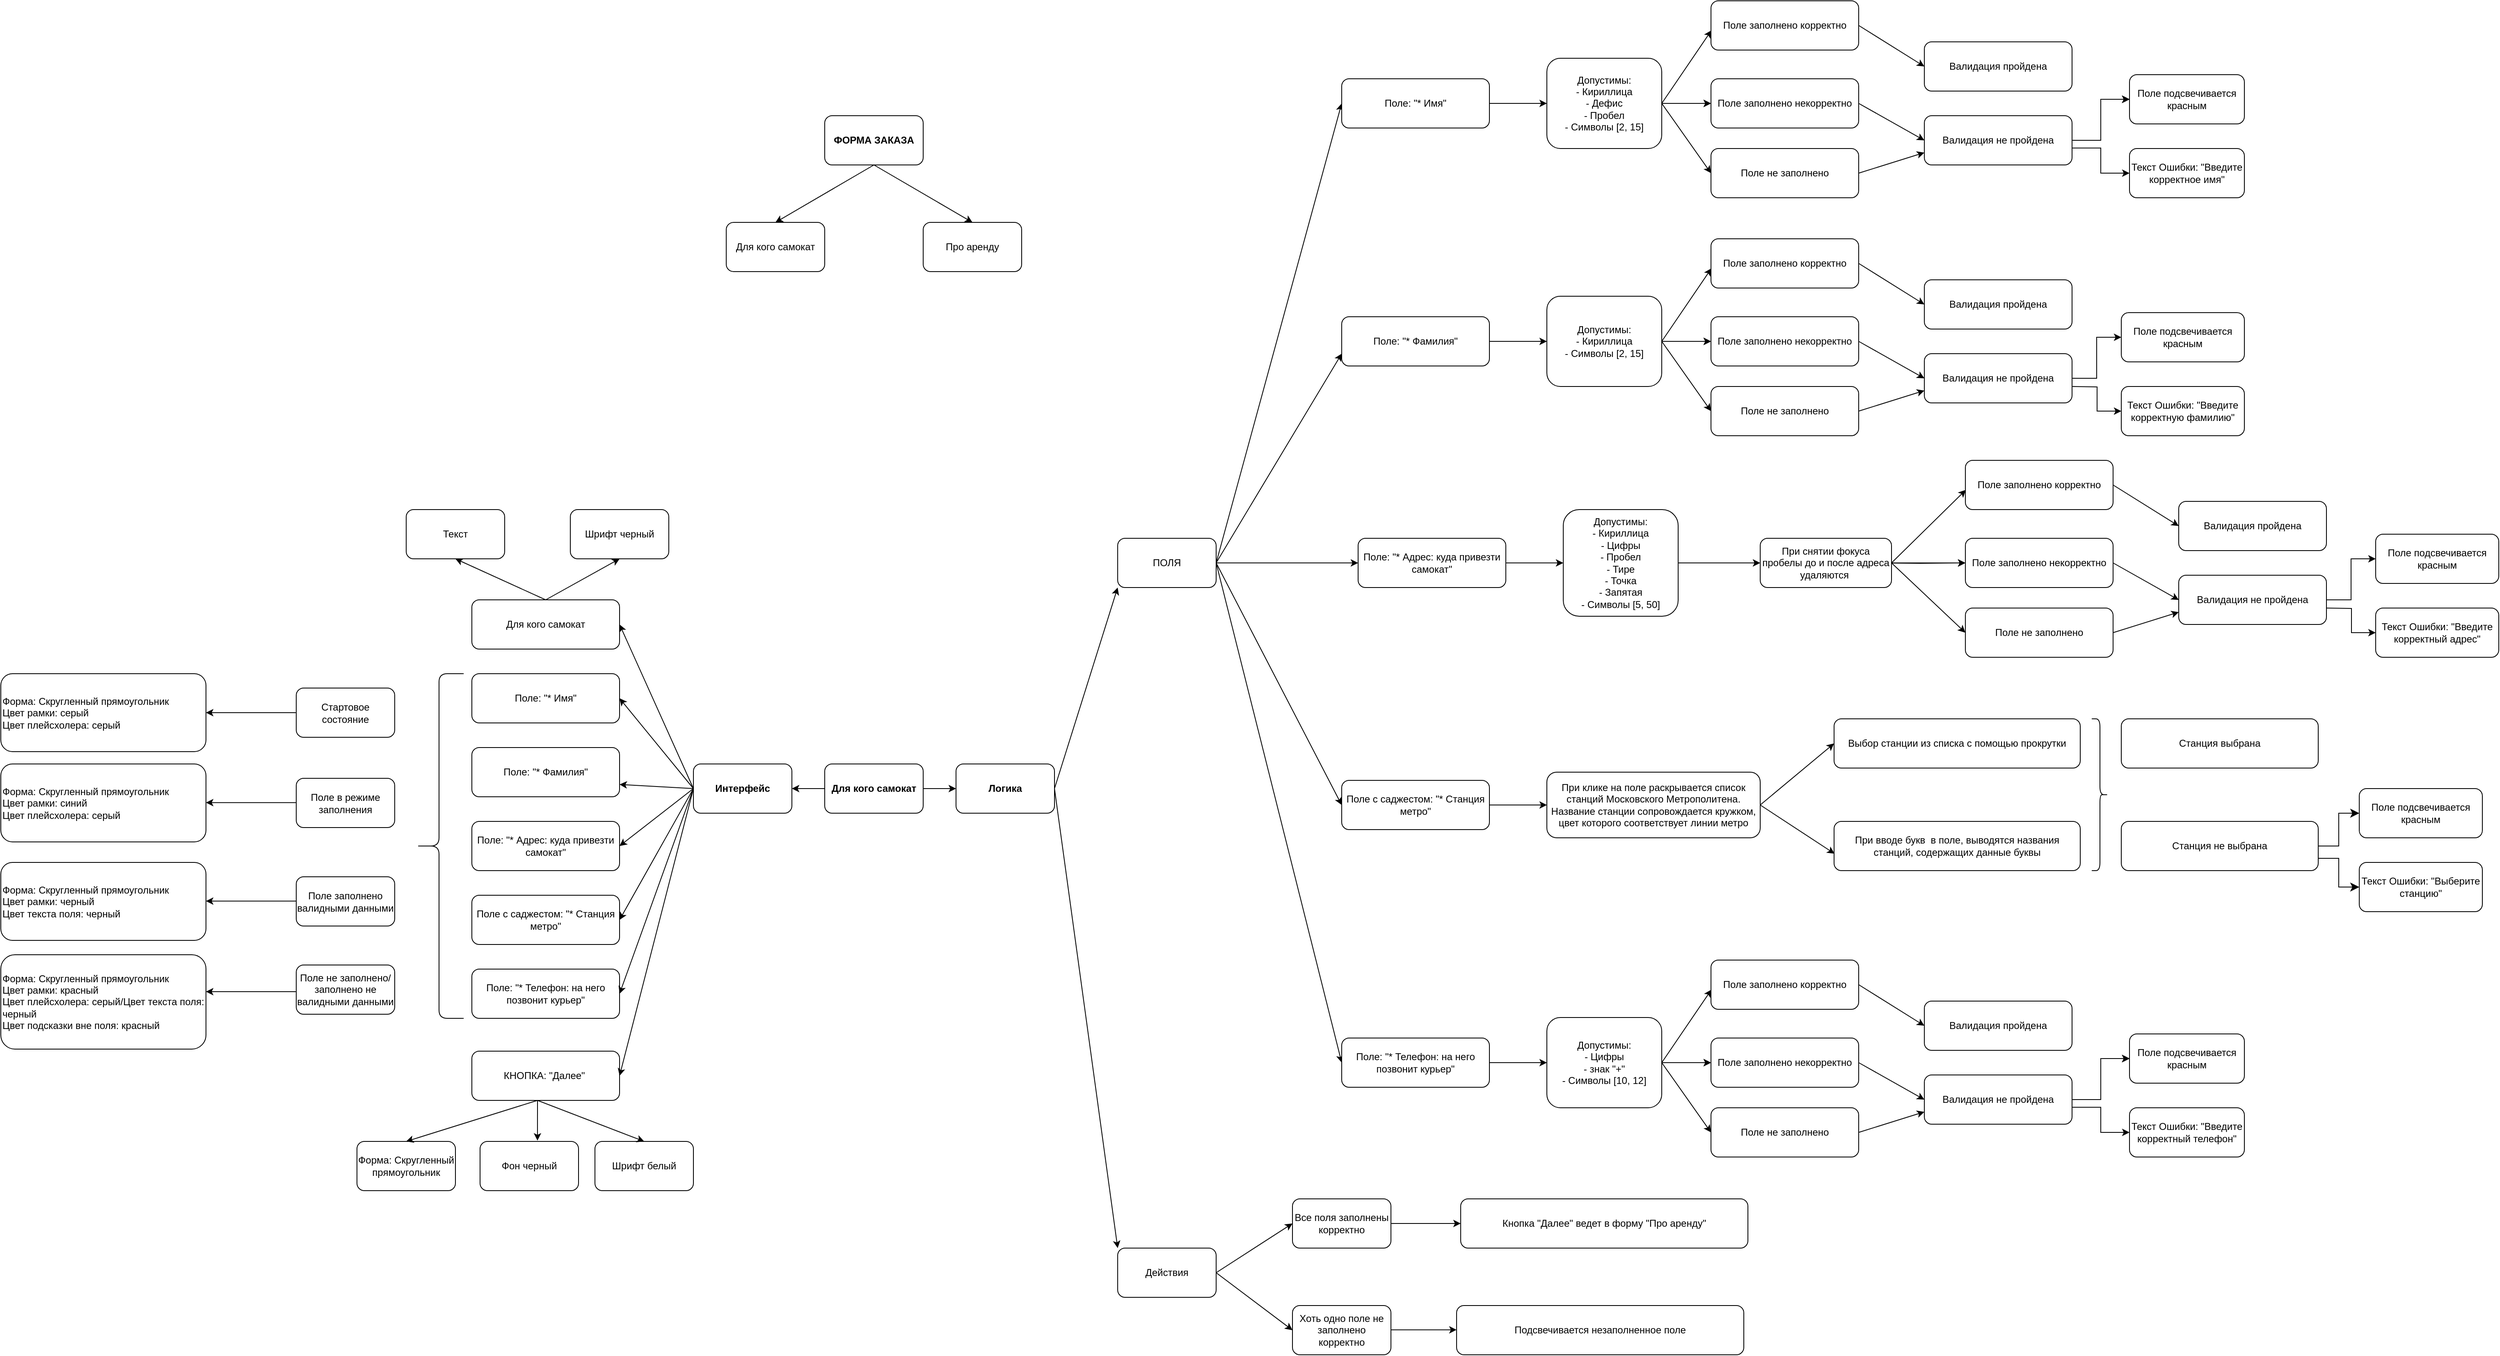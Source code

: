 <mxfile version="20.7.4" type="github">
  <diagram id="fksyWUyVawVEq_QvNXE7" name="Страница 1">
    <mxGraphModel dx="4284" dy="2966" grid="1" gridSize="10" guides="1" tooltips="1" connect="1" arrows="1" fold="1" page="1" pageScale="1" pageWidth="827" pageHeight="1169" math="0" shadow="0">
      <root>
        <mxCell id="0" />
        <mxCell id="1" parent="0" />
        <mxCell id="Utc_4iyfDsPCcEqShxqE-10" style="edgeStyle=orthogonalEdgeStyle;rounded=0;orthogonalLoop=1;jettySize=auto;html=1;exitX=0;exitY=0.5;exitDx=0;exitDy=0;" parent="1" source="Utc_4iyfDsPCcEqShxqE-7" target="Utc_4iyfDsPCcEqShxqE-9" edge="1">
          <mxGeometry relative="1" as="geometry" />
        </mxCell>
        <mxCell id="Utc_4iyfDsPCcEqShxqE-7" value="&lt;b&gt;Для кого самокат&lt;/b&gt;" style="rounded=1;whiteSpace=wrap;html=1;" parent="1" vertex="1">
          <mxGeometry x="350" y="420" width="120" height="60" as="geometry" />
        </mxCell>
        <mxCell id="Utc_4iyfDsPCcEqShxqE-8" value="" style="endArrow=classic;html=1;rounded=0;exitX=1;exitY=0.5;exitDx=0;exitDy=0;entryX=0;entryY=0.5;entryDx=0;entryDy=0;" parent="1" source="Utc_4iyfDsPCcEqShxqE-7" target="Utc_4iyfDsPCcEqShxqE-11" edge="1">
          <mxGeometry width="50" height="50" relative="1" as="geometry">
            <mxPoint x="430" y="540" as="sourcePoint" />
            <mxPoint x="500" y="450" as="targetPoint" />
          </mxGeometry>
        </mxCell>
        <mxCell id="Utc_4iyfDsPCcEqShxqE-9" value="&lt;b&gt;Интерфейс&lt;/b&gt;" style="rounded=1;whiteSpace=wrap;html=1;" parent="1" vertex="1">
          <mxGeometry x="190" y="420" width="120" height="60" as="geometry" />
        </mxCell>
        <mxCell id="Utc_4iyfDsPCcEqShxqE-11" value="&lt;b&gt;Логика&lt;/b&gt;" style="rounded=1;whiteSpace=wrap;html=1;" parent="1" vertex="1">
          <mxGeometry x="510" y="420" width="120" height="60" as="geometry" />
        </mxCell>
        <mxCell id="Utc_4iyfDsPCcEqShxqE-12" value="Для кого самокат" style="whiteSpace=wrap;html=1;rounded=1;" parent="1" vertex="1">
          <mxGeometry x="-80" y="220" width="180" height="60" as="geometry" />
        </mxCell>
        <mxCell id="Utc_4iyfDsPCcEqShxqE-15" value="Поле: &quot;* Имя&quot;" style="whiteSpace=wrap;html=1;rounded=1;" parent="1" vertex="1">
          <mxGeometry x="-80" y="310" width="180" height="60" as="geometry" />
        </mxCell>
        <mxCell id="Utc_4iyfDsPCcEqShxqE-16" value="Поле: &quot;* Фамилия&quot;" style="whiteSpace=wrap;html=1;rounded=1;" parent="1" vertex="1">
          <mxGeometry x="-80" y="400" width="180" height="60" as="geometry" />
        </mxCell>
        <mxCell id="Utc_4iyfDsPCcEqShxqE-17" value="Поле с саджестом: &quot;* Станция метро&quot;" style="whiteSpace=wrap;html=1;rounded=1;" parent="1" vertex="1">
          <mxGeometry x="-80" y="580" width="180" height="60" as="geometry" />
        </mxCell>
        <mxCell id="Utc_4iyfDsPCcEqShxqE-18" value="Поле: &quot;* Адрес: куда привезти самокат&quot;" style="whiteSpace=wrap;html=1;rounded=1;" parent="1" vertex="1">
          <mxGeometry x="-80" y="490" width="180" height="60" as="geometry" />
        </mxCell>
        <mxCell id="Utc_4iyfDsPCcEqShxqE-19" value="Поле: &quot;* Телефон: на него позвонит курьер&quot;" style="whiteSpace=wrap;html=1;rounded=1;" parent="1" vertex="1">
          <mxGeometry x="-80" y="670" width="180" height="60" as="geometry" />
        </mxCell>
        <mxCell id="Utc_4iyfDsPCcEqShxqE-20" value="КНОПКА: &quot;Далее&quot;&amp;nbsp;" style="whiteSpace=wrap;html=1;rounded=1;" parent="1" vertex="1">
          <mxGeometry x="-80" y="770" width="180" height="60" as="geometry" />
        </mxCell>
        <mxCell id="Utc_4iyfDsPCcEqShxqE-21" value="Форма: Скругленный прямоугольник" style="rounded=1;whiteSpace=wrap;html=1;" parent="1" vertex="1">
          <mxGeometry x="-220" y="880" width="120" height="60" as="geometry" />
        </mxCell>
        <mxCell id="Utc_4iyfDsPCcEqShxqE-22" value="Шрифт белый" style="rounded=1;whiteSpace=wrap;html=1;" parent="1" vertex="1">
          <mxGeometry x="70" y="880" width="120" height="60" as="geometry" />
        </mxCell>
        <mxCell id="Utc_4iyfDsPCcEqShxqE-23" value="Фон черный" style="rounded=1;whiteSpace=wrap;html=1;" parent="1" vertex="1">
          <mxGeometry x="-70" y="880" width="120" height="60" as="geometry" />
        </mxCell>
        <mxCell id="Utc_4iyfDsPCcEqShxqE-24" value="" style="endArrow=classic;html=1;rounded=0;entryX=0.5;entryY=0;entryDx=0;entryDy=0;" parent="1" target="Utc_4iyfDsPCcEqShxqE-21" edge="1">
          <mxGeometry width="50" height="50" relative="1" as="geometry">
            <mxPoint y="830" as="sourcePoint" />
            <mxPoint x="-90" y="690" as="targetPoint" />
          </mxGeometry>
        </mxCell>
        <mxCell id="Utc_4iyfDsPCcEqShxqE-25" value="" style="endArrow=classic;html=1;rounded=0;entryX=0.583;entryY=-0.017;entryDx=0;entryDy=0;entryPerimeter=0;" parent="1" target="Utc_4iyfDsPCcEqShxqE-23" edge="1">
          <mxGeometry width="50" height="50" relative="1" as="geometry">
            <mxPoint y="830" as="sourcePoint" />
            <mxPoint x="-150" y="890" as="targetPoint" />
          </mxGeometry>
        </mxCell>
        <mxCell id="Utc_4iyfDsPCcEqShxqE-26" value="" style="endArrow=classic;html=1;rounded=0;entryX=0.5;entryY=0;entryDx=0;entryDy=0;" parent="1" target="Utc_4iyfDsPCcEqShxqE-22" edge="1">
          <mxGeometry width="50" height="50" relative="1" as="geometry">
            <mxPoint y="830" as="sourcePoint" />
            <mxPoint x="-140" y="900" as="targetPoint" />
          </mxGeometry>
        </mxCell>
        <mxCell id="EzT9JU7i5oK1Q6kUt2Vq-3" value="" style="shape=curlyBracket;whiteSpace=wrap;html=1;rounded=1;labelPosition=left;verticalLabelPosition=middle;align=right;verticalAlign=middle;" vertex="1" parent="1">
          <mxGeometry x="-150" y="310" width="60" height="420" as="geometry" />
        </mxCell>
        <mxCell id="EzT9JU7i5oK1Q6kUt2Vq-10" value="" style="endArrow=classic;html=1;rounded=0;exitX=0;exitY=0.5;exitDx=0;exitDy=0;entryX=1;entryY=0.5;entryDx=0;entryDy=0;" edge="1" parent="1" source="Utc_4iyfDsPCcEqShxqE-9" target="Utc_4iyfDsPCcEqShxqE-15">
          <mxGeometry width="50" height="50" relative="1" as="geometry">
            <mxPoint x="-120" y="630" as="sourcePoint" />
            <mxPoint x="-70" y="580" as="targetPoint" />
          </mxGeometry>
        </mxCell>
        <mxCell id="EzT9JU7i5oK1Q6kUt2Vq-11" value="" style="endArrow=classic;html=1;rounded=0;exitX=0;exitY=0.5;exitDx=0;exitDy=0;entryX=1;entryY=0.5;entryDx=0;entryDy=0;" edge="1" parent="1" source="Utc_4iyfDsPCcEqShxqE-9" target="Utc_4iyfDsPCcEqShxqE-12">
          <mxGeometry width="50" height="50" relative="1" as="geometry">
            <mxPoint x="-120" y="630" as="sourcePoint" />
            <mxPoint x="-70" y="580" as="targetPoint" />
          </mxGeometry>
        </mxCell>
        <mxCell id="EzT9JU7i5oK1Q6kUt2Vq-12" value="" style="endArrow=classic;html=1;rounded=0;exitX=0;exitY=0.5;exitDx=0;exitDy=0;entryX=1;entryY=0.75;entryDx=0;entryDy=0;" edge="1" parent="1" source="Utc_4iyfDsPCcEqShxqE-9" target="Utc_4iyfDsPCcEqShxqE-16">
          <mxGeometry width="50" height="50" relative="1" as="geometry">
            <mxPoint x="-120" y="630" as="sourcePoint" />
            <mxPoint x="-70" y="580" as="targetPoint" />
          </mxGeometry>
        </mxCell>
        <mxCell id="EzT9JU7i5oK1Q6kUt2Vq-13" value="" style="endArrow=classic;html=1;rounded=0;entryX=1;entryY=0.5;entryDx=0;entryDy=0;" edge="1" parent="1" target="Utc_4iyfDsPCcEqShxqE-18">
          <mxGeometry width="50" height="50" relative="1" as="geometry">
            <mxPoint x="190" y="450" as="sourcePoint" />
            <mxPoint x="-70" y="580" as="targetPoint" />
          </mxGeometry>
        </mxCell>
        <mxCell id="EzT9JU7i5oK1Q6kUt2Vq-14" value="" style="endArrow=classic;html=1;rounded=0;exitX=0;exitY=0.5;exitDx=0;exitDy=0;entryX=1;entryY=0.5;entryDx=0;entryDy=0;" edge="1" parent="1" source="Utc_4iyfDsPCcEqShxqE-9" target="Utc_4iyfDsPCcEqShxqE-17">
          <mxGeometry width="50" height="50" relative="1" as="geometry">
            <mxPoint x="-120" y="630" as="sourcePoint" />
            <mxPoint x="-70" y="580" as="targetPoint" />
          </mxGeometry>
        </mxCell>
        <mxCell id="EzT9JU7i5oK1Q6kUt2Vq-15" value="" style="endArrow=classic;html=1;rounded=0;entryX=1;entryY=0.5;entryDx=0;entryDy=0;" edge="1" parent="1" target="Utc_4iyfDsPCcEqShxqE-19">
          <mxGeometry width="50" height="50" relative="1" as="geometry">
            <mxPoint x="190" y="450" as="sourcePoint" />
            <mxPoint x="-70" y="580" as="targetPoint" />
          </mxGeometry>
        </mxCell>
        <mxCell id="EzT9JU7i5oK1Q6kUt2Vq-16" value="" style="endArrow=classic;html=1;rounded=0;exitX=0;exitY=0.5;exitDx=0;exitDy=0;entryX=1;entryY=0.5;entryDx=0;entryDy=0;" edge="1" parent="1" source="Utc_4iyfDsPCcEqShxqE-9" target="Utc_4iyfDsPCcEqShxqE-20">
          <mxGeometry width="50" height="50" relative="1" as="geometry">
            <mxPoint x="-120" y="630" as="sourcePoint" />
            <mxPoint x="-70" y="580" as="targetPoint" />
          </mxGeometry>
        </mxCell>
        <mxCell id="EzT9JU7i5oK1Q6kUt2Vq-17" value="Текст" style="rounded=1;whiteSpace=wrap;html=1;" vertex="1" parent="1">
          <mxGeometry x="-160" y="110" width="120" height="60" as="geometry" />
        </mxCell>
        <mxCell id="EzT9JU7i5oK1Q6kUt2Vq-18" value="Шрифт черный" style="rounded=1;whiteSpace=wrap;html=1;" vertex="1" parent="1">
          <mxGeometry x="40" y="110" width="120" height="60" as="geometry" />
        </mxCell>
        <mxCell id="EzT9JU7i5oK1Q6kUt2Vq-19" value="" style="group" vertex="1" connectable="0" parent="1">
          <mxGeometry x="230" y="-370" width="360" height="190" as="geometry" />
        </mxCell>
        <mxCell id="Utc_4iyfDsPCcEqShxqE-1" value="Для кого самокат" style="rounded=1;whiteSpace=wrap;html=1;" parent="EzT9JU7i5oK1Q6kUt2Vq-19" vertex="1">
          <mxGeometry y="130" width="120" height="60" as="geometry" />
        </mxCell>
        <mxCell id="Utc_4iyfDsPCcEqShxqE-2" value="ФОРМА ЗАКАЗА" style="rounded=1;whiteSpace=wrap;html=1;fontStyle=1" parent="EzT9JU7i5oK1Q6kUt2Vq-19" vertex="1">
          <mxGeometry x="120" width="120" height="60" as="geometry" />
        </mxCell>
        <mxCell id="Utc_4iyfDsPCcEqShxqE-3" value="Про аренду" style="rounded=1;whiteSpace=wrap;html=1;" parent="EzT9JU7i5oK1Q6kUt2Vq-19" vertex="1">
          <mxGeometry x="240" y="130" width="120" height="60" as="geometry" />
        </mxCell>
        <mxCell id="Utc_4iyfDsPCcEqShxqE-5" value="" style="endArrow=classic;html=1;rounded=0;exitX=0.5;exitY=1;exitDx=0;exitDy=0;entryX=0.5;entryY=0;entryDx=0;entryDy=0;" parent="EzT9JU7i5oK1Q6kUt2Vq-19" source="Utc_4iyfDsPCcEqShxqE-2" target="Utc_4iyfDsPCcEqShxqE-3" edge="1">
          <mxGeometry width="50" height="50" relative="1" as="geometry">
            <mxPoint x="210" y="280" as="sourcePoint" />
            <mxPoint x="260" y="230" as="targetPoint" />
          </mxGeometry>
        </mxCell>
        <mxCell id="Utc_4iyfDsPCcEqShxqE-6" value="" style="endArrow=classic;html=1;rounded=0;exitX=0.5;exitY=1;exitDx=0;exitDy=0;entryX=0.5;entryY=0;entryDx=0;entryDy=0;" parent="EzT9JU7i5oK1Q6kUt2Vq-19" source="Utc_4iyfDsPCcEqShxqE-2" target="Utc_4iyfDsPCcEqShxqE-1" edge="1">
          <mxGeometry width="50" height="50" relative="1" as="geometry">
            <mxPoint x="190" y="90" as="sourcePoint" />
            <mxPoint x="310" y="140" as="targetPoint" />
          </mxGeometry>
        </mxCell>
        <mxCell id="EzT9JU7i5oK1Q6kUt2Vq-20" value="" style="endArrow=classic;html=1;rounded=0;entryX=0.5;entryY=1;entryDx=0;entryDy=0;exitX=0.5;exitY=0;exitDx=0;exitDy=0;" edge="1" parent="1" source="Utc_4iyfDsPCcEqShxqE-12" target="EzT9JU7i5oK1Q6kUt2Vq-17">
          <mxGeometry width="50" height="50" relative="1" as="geometry">
            <mxPoint x="-120" y="160" as="sourcePoint" />
            <mxPoint x="-70" y="110" as="targetPoint" />
          </mxGeometry>
        </mxCell>
        <mxCell id="EzT9JU7i5oK1Q6kUt2Vq-21" value="" style="endArrow=classic;html=1;rounded=0;exitX=0.5;exitY=0;exitDx=0;exitDy=0;entryX=0.5;entryY=1;entryDx=0;entryDy=0;" edge="1" parent="1" source="Utc_4iyfDsPCcEqShxqE-12" target="EzT9JU7i5oK1Q6kUt2Vq-18">
          <mxGeometry width="50" height="50" relative="1" as="geometry">
            <mxPoint x="-120" y="160" as="sourcePoint" />
            <mxPoint x="-70" y="110" as="targetPoint" />
          </mxGeometry>
        </mxCell>
        <mxCell id="EzT9JU7i5oK1Q6kUt2Vq-30" value="Стартовое состояние" style="rounded=1;whiteSpace=wrap;html=1;" vertex="1" parent="1">
          <mxGeometry x="-294" y="327.5" width="120" height="60" as="geometry" />
        </mxCell>
        <mxCell id="EzT9JU7i5oK1Q6kUt2Vq-31" value="Поле в режиме заполнения" style="rounded=1;whiteSpace=wrap;html=1;" vertex="1" parent="1">
          <mxGeometry x="-294" y="437.5" width="120" height="60" as="geometry" />
        </mxCell>
        <mxCell id="EzT9JU7i5oK1Q6kUt2Vq-32" value="Поле не заполнено/ заполнено не валидными данными" style="rounded=1;whiteSpace=wrap;html=1;" vertex="1" parent="1">
          <mxGeometry x="-294" y="665" width="120" height="60" as="geometry" />
        </mxCell>
        <mxCell id="EzT9JU7i5oK1Q6kUt2Vq-33" value="Поле заполнено валидными данными" style="rounded=1;whiteSpace=wrap;html=1;" vertex="1" parent="1">
          <mxGeometry x="-294" y="557.5" width="120" height="60" as="geometry" />
        </mxCell>
        <mxCell id="EzT9JU7i5oK1Q6kUt2Vq-5" value="Форма: Скругленный прямоугольник&lt;br&gt;Цвет рамки: серый&lt;br&gt;Цвет плейсхолера: серый" style="rounded=1;whiteSpace=wrap;html=1;align=left;" vertex="1" parent="1">
          <mxGeometry x="-654" y="310" width="250" height="95" as="geometry" />
        </mxCell>
        <mxCell id="EzT9JU7i5oK1Q6kUt2Vq-7" value="" style="endArrow=classic;html=1;rounded=0;exitX=0;exitY=0.5;exitDx=0;exitDy=0;" edge="1" parent="1" source="EzT9JU7i5oK1Q6kUt2Vq-30">
          <mxGeometry width="50" height="50" relative="1" as="geometry">
            <mxPoint x="-414" y="332.5" as="sourcePoint" />
            <mxPoint x="-404" y="357.5" as="targetPoint" />
          </mxGeometry>
        </mxCell>
        <mxCell id="EzT9JU7i5oK1Q6kUt2Vq-35" value="" style="endArrow=classic;html=1;rounded=0;exitX=0;exitY=0.5;exitDx=0;exitDy=0;" edge="1" parent="1">
          <mxGeometry width="50" height="50" relative="1" as="geometry">
            <mxPoint x="-294" y="467.08" as="sourcePoint" />
            <mxPoint x="-404" y="467.08" as="targetPoint" />
            <Array as="points">
              <mxPoint x="-354" y="467.08" />
            </Array>
          </mxGeometry>
        </mxCell>
        <mxCell id="EzT9JU7i5oK1Q6kUt2Vq-36" value="" style="endArrow=classic;html=1;rounded=0;exitX=0;exitY=0.5;exitDx=0;exitDy=0;" edge="1" parent="1">
          <mxGeometry width="50" height="50" relative="1" as="geometry">
            <mxPoint x="-294" y="587.08" as="sourcePoint" />
            <mxPoint x="-404" y="587.08" as="targetPoint" />
          </mxGeometry>
        </mxCell>
        <mxCell id="EzT9JU7i5oK1Q6kUt2Vq-37" value="" style="endArrow=classic;html=1;rounded=0;exitX=0;exitY=0.5;exitDx=0;exitDy=0;" edge="1" parent="1">
          <mxGeometry width="50" height="50" relative="1" as="geometry">
            <mxPoint x="-294" y="697.5" as="sourcePoint" />
            <mxPoint x="-404" y="697.5" as="targetPoint" />
          </mxGeometry>
        </mxCell>
        <mxCell id="EzT9JU7i5oK1Q6kUt2Vq-38" value="Форма: Скругленный прямоугольник&lt;br&gt;Цвет рамки: синий&lt;br&gt;Цвет плейсхолера: серый" style="rounded=1;whiteSpace=wrap;html=1;align=left;" vertex="1" parent="1">
          <mxGeometry x="-654" y="420" width="250" height="95" as="geometry" />
        </mxCell>
        <mxCell id="EzT9JU7i5oK1Q6kUt2Vq-39" value="Форма: Скругленный прямоугольник&lt;br&gt;Цвет рамки: черный&lt;br&gt;Цвет текста поля: черный" style="rounded=1;whiteSpace=wrap;html=1;align=left;" vertex="1" parent="1">
          <mxGeometry x="-654" y="540" width="250" height="95" as="geometry" />
        </mxCell>
        <mxCell id="EzT9JU7i5oK1Q6kUt2Vq-40" value="Форма: Скругленный прямоугольник&lt;br&gt;Цвет рамки: красный&lt;br&gt;Цвет плейсхолера: серый/Цвет текста поля: черный&lt;br&gt;Цвет подсказки вне поля: красный" style="rounded=1;whiteSpace=wrap;html=1;align=left;" vertex="1" parent="1">
          <mxGeometry x="-654" y="652.5" width="250" height="115" as="geometry" />
        </mxCell>
        <mxCell id="EzT9JU7i5oK1Q6kUt2Vq-167" value="" style="endArrow=classic;html=1;rounded=0;entryX=0;entryY=0.5;entryDx=0;entryDy=0;exitX=1;exitY=0.5;exitDx=0;exitDy=0;" edge="1" parent="1" source="EzT9JU7i5oK1Q6kUt2Vq-176" target="EzT9JU7i5oK1Q6kUt2Vq-44">
          <mxGeometry width="50" height="50" relative="1" as="geometry">
            <mxPoint x="530" y="620" as="sourcePoint" />
            <mxPoint x="580" y="570" as="targetPoint" />
          </mxGeometry>
        </mxCell>
        <mxCell id="EzT9JU7i5oK1Q6kUt2Vq-168" value="" style="endArrow=classic;html=1;rounded=0;entryX=0;entryY=0.75;entryDx=0;entryDy=0;exitX=1;exitY=0.5;exitDx=0;exitDy=0;" edge="1" parent="1" source="EzT9JU7i5oK1Q6kUt2Vq-176" target="EzT9JU7i5oK1Q6kUt2Vq-66">
          <mxGeometry width="50" height="50" relative="1" as="geometry">
            <mxPoint x="630" y="450" as="sourcePoint" />
            <mxPoint x="730" y="-105" as="targetPoint" />
          </mxGeometry>
        </mxCell>
        <mxCell id="EzT9JU7i5oK1Q6kUt2Vq-169" value="" style="endArrow=classic;html=1;rounded=0;entryX=0;entryY=0.5;entryDx=0;entryDy=0;" edge="1" parent="1" source="EzT9JU7i5oK1Q6kUt2Vq-176" target="EzT9JU7i5oK1Q6kUt2Vq-96">
          <mxGeometry width="50" height="50" relative="1" as="geometry">
            <mxPoint x="840" y="180" as="sourcePoint" />
            <mxPoint x="730" y="200" as="targetPoint" />
          </mxGeometry>
        </mxCell>
        <mxCell id="EzT9JU7i5oK1Q6kUt2Vq-170" value="" style="endArrow=classic;html=1;rounded=0;entryX=0;entryY=0.5;entryDx=0;entryDy=0;exitX=1;exitY=0.5;exitDx=0;exitDy=0;" edge="1" parent="1" source="EzT9JU7i5oK1Q6kUt2Vq-176" target="EzT9JU7i5oK1Q6kUt2Vq-120">
          <mxGeometry width="50" height="50" relative="1" as="geometry">
            <mxPoint x="640" y="460" as="sourcePoint" />
            <mxPoint x="730" y="465" as="targetPoint" />
          </mxGeometry>
        </mxCell>
        <mxCell id="EzT9JU7i5oK1Q6kUt2Vq-171" value="" style="endArrow=classic;html=1;rounded=0;entryX=0;entryY=0.5;entryDx=0;entryDy=0;exitX=1;exitY=0.5;exitDx=0;exitDy=0;" edge="1" parent="1" source="EzT9JU7i5oK1Q6kUt2Vq-176" target="EzT9JU7i5oK1Q6kUt2Vq-145">
          <mxGeometry width="50" height="50" relative="1" as="geometry">
            <mxPoint x="630" y="460" as="sourcePoint" />
            <mxPoint x="730" y="750" as="targetPoint" />
          </mxGeometry>
        </mxCell>
        <mxCell id="EzT9JU7i5oK1Q6kUt2Vq-176" value="ПОЛЯ" style="rounded=1;whiteSpace=wrap;html=1;" vertex="1" parent="1">
          <mxGeometry x="707" y="145" width="120" height="60" as="geometry" />
        </mxCell>
        <mxCell id="EzT9JU7i5oK1Q6kUt2Vq-94" value="" style="group" vertex="1" connectable="0" parent="1">
          <mxGeometry x="980" y="-220" width="1100" height="240" as="geometry" />
        </mxCell>
        <mxCell id="EzT9JU7i5oK1Q6kUt2Vq-66" value="Поле: &quot;* Фамилия&quot;" style="whiteSpace=wrap;html=1;rounded=1;" vertex="1" parent="EzT9JU7i5oK1Q6kUt2Vq-94">
          <mxGeometry y="95" width="180" height="60" as="geometry" />
        </mxCell>
        <mxCell id="EzT9JU7i5oK1Q6kUt2Vq-67" value="Допустимы:&lt;br&gt;- Кириллица&lt;br&gt;- Символы [2, 15]" style="whiteSpace=wrap;html=1;rounded=1;" vertex="1" parent="EzT9JU7i5oK1Q6kUt2Vq-94">
          <mxGeometry x="250" y="70" width="140" height="110" as="geometry" />
        </mxCell>
        <mxCell id="EzT9JU7i5oK1Q6kUt2Vq-68" value="Поле заполнено корректно" style="whiteSpace=wrap;html=1;rounded=1;" vertex="1" parent="EzT9JU7i5oK1Q6kUt2Vq-94">
          <mxGeometry x="450" width="180" height="60" as="geometry" />
        </mxCell>
        <mxCell id="EzT9JU7i5oK1Q6kUt2Vq-69" value="Поле заполнено некорректно" style="whiteSpace=wrap;html=1;rounded=1;" vertex="1" parent="EzT9JU7i5oK1Q6kUt2Vq-94">
          <mxGeometry x="450" y="95" width="180" height="60" as="geometry" />
        </mxCell>
        <mxCell id="EzT9JU7i5oK1Q6kUt2Vq-70" value="Поле не заполнено" style="whiteSpace=wrap;html=1;rounded=1;" vertex="1" parent="EzT9JU7i5oK1Q6kUt2Vq-94">
          <mxGeometry x="450" y="180" width="180" height="60" as="geometry" />
        </mxCell>
        <mxCell id="EzT9JU7i5oK1Q6kUt2Vq-71" value="Валидация не пройдена" style="whiteSpace=wrap;html=1;rounded=1;" vertex="1" parent="EzT9JU7i5oK1Q6kUt2Vq-94">
          <mxGeometry x="710" y="140" width="180" height="60" as="geometry" />
        </mxCell>
        <mxCell id="EzT9JU7i5oK1Q6kUt2Vq-72" value="Валидация пройдена" style="whiteSpace=wrap;html=1;rounded=1;" vertex="1" parent="EzT9JU7i5oK1Q6kUt2Vq-94">
          <mxGeometry x="710" y="50" width="180" height="60" as="geometry" />
        </mxCell>
        <mxCell id="EzT9JU7i5oK1Q6kUt2Vq-73" value="" style="endArrow=classic;html=1;rounded=0;exitX=1;exitY=0.5;exitDx=0;exitDy=0;entryX=0;entryY=0.5;entryDx=0;entryDy=0;" edge="1" parent="EzT9JU7i5oK1Q6kUt2Vq-94" source="EzT9JU7i5oK1Q6kUt2Vq-66" target="EzT9JU7i5oK1Q6kUt2Vq-67">
          <mxGeometry width="50" height="50" relative="1" as="geometry">
            <mxPoint x="360" y="410" as="sourcePoint" />
            <mxPoint x="410" y="360" as="targetPoint" />
          </mxGeometry>
        </mxCell>
        <mxCell id="EzT9JU7i5oK1Q6kUt2Vq-74" value="" style="endArrow=classic;html=1;rounded=0;exitX=1;exitY=0.5;exitDx=0;exitDy=0;entryX=0.003;entryY=0.601;entryDx=0;entryDy=0;entryPerimeter=0;" edge="1" parent="EzT9JU7i5oK1Q6kUt2Vq-94" source="EzT9JU7i5oK1Q6kUt2Vq-67" target="EzT9JU7i5oK1Q6kUt2Vq-68">
          <mxGeometry width="50" height="50" relative="1" as="geometry">
            <mxPoint x="190" y="135" as="sourcePoint" />
            <mxPoint x="260" y="135" as="targetPoint" />
          </mxGeometry>
        </mxCell>
        <mxCell id="EzT9JU7i5oK1Q6kUt2Vq-75" value="" style="edgeStyle=orthogonalEdgeStyle;rounded=0;orthogonalLoop=1;jettySize=auto;html=1;" edge="1" parent="EzT9JU7i5oK1Q6kUt2Vq-94" source="EzT9JU7i5oK1Q6kUt2Vq-67" target="EzT9JU7i5oK1Q6kUt2Vq-69">
          <mxGeometry relative="1" as="geometry" />
        </mxCell>
        <mxCell id="EzT9JU7i5oK1Q6kUt2Vq-76" value="" style="endArrow=classic;html=1;rounded=0;exitX=1;exitY=0.5;exitDx=0;exitDy=0;entryX=0;entryY=0.5;entryDx=0;entryDy=0;" edge="1" parent="EzT9JU7i5oK1Q6kUt2Vq-94" source="EzT9JU7i5oK1Q6kUt2Vq-67" target="EzT9JU7i5oK1Q6kUt2Vq-69">
          <mxGeometry width="50" height="50" relative="1" as="geometry">
            <mxPoint x="200" y="145" as="sourcePoint" />
            <mxPoint x="270" y="145" as="targetPoint" />
          </mxGeometry>
        </mxCell>
        <mxCell id="EzT9JU7i5oK1Q6kUt2Vq-77" value="" style="endArrow=classic;html=1;rounded=0;entryX=0;entryY=0.5;entryDx=0;entryDy=0;exitX=1;exitY=0.5;exitDx=0;exitDy=0;" edge="1" parent="EzT9JU7i5oK1Q6kUt2Vq-94" source="EzT9JU7i5oK1Q6kUt2Vq-67" target="EzT9JU7i5oK1Q6kUt2Vq-70">
          <mxGeometry width="50" height="50" relative="1" as="geometry">
            <mxPoint x="400" y="120" as="sourcePoint" />
            <mxPoint x="280" y="155" as="targetPoint" />
          </mxGeometry>
        </mxCell>
        <mxCell id="EzT9JU7i5oK1Q6kUt2Vq-78" value="" style="endArrow=classic;html=1;rounded=0;exitX=1;exitY=0.5;exitDx=0;exitDy=0;entryX=0;entryY=0.5;entryDx=0;entryDy=0;" edge="1" parent="EzT9JU7i5oK1Q6kUt2Vq-94" source="EzT9JU7i5oK1Q6kUt2Vq-68" target="EzT9JU7i5oK1Q6kUt2Vq-72">
          <mxGeometry width="50" height="50" relative="1" as="geometry">
            <mxPoint x="220" y="165" as="sourcePoint" />
            <mxPoint x="290" y="165" as="targetPoint" />
          </mxGeometry>
        </mxCell>
        <mxCell id="EzT9JU7i5oK1Q6kUt2Vq-79" value="" style="endArrow=classic;html=1;rounded=0;exitX=1;exitY=0.5;exitDx=0;exitDy=0;entryX=0;entryY=0.5;entryDx=0;entryDy=0;" edge="1" parent="EzT9JU7i5oK1Q6kUt2Vq-94" source="EzT9JU7i5oK1Q6kUt2Vq-69" target="EzT9JU7i5oK1Q6kUt2Vq-71">
          <mxGeometry width="50" height="50" relative="1" as="geometry">
            <mxPoint x="230" y="175" as="sourcePoint" />
            <mxPoint x="300" y="175" as="targetPoint" />
          </mxGeometry>
        </mxCell>
        <mxCell id="EzT9JU7i5oK1Q6kUt2Vq-80" value="" style="endArrow=classic;html=1;rounded=0;exitX=1;exitY=0.5;exitDx=0;exitDy=0;entryX=0;entryY=0.75;entryDx=0;entryDy=0;" edge="1" parent="EzT9JU7i5oK1Q6kUt2Vq-94" source="EzT9JU7i5oK1Q6kUt2Vq-70" target="EzT9JU7i5oK1Q6kUt2Vq-71">
          <mxGeometry width="50" height="50" relative="1" as="geometry">
            <mxPoint x="240" y="185" as="sourcePoint" />
            <mxPoint x="310" y="185" as="targetPoint" />
          </mxGeometry>
        </mxCell>
        <mxCell id="EzT9JU7i5oK1Q6kUt2Vq-90" value="Поле подсвечивается красным" style="whiteSpace=wrap;html=1;rounded=1;" vertex="1" parent="EzT9JU7i5oK1Q6kUt2Vq-94">
          <mxGeometry x="950" y="90" width="150" height="60" as="geometry" />
        </mxCell>
        <mxCell id="EzT9JU7i5oK1Q6kUt2Vq-91" value="Текст Ошибки: &quot;Введите корректную фамилию&quot;" style="whiteSpace=wrap;html=1;rounded=1;" vertex="1" parent="EzT9JU7i5oK1Q6kUt2Vq-94">
          <mxGeometry x="950" y="180" width="150" height="60" as="geometry" />
        </mxCell>
        <mxCell id="EzT9JU7i5oK1Q6kUt2Vq-92" value="" style="edgeStyle=orthogonalEdgeStyle;rounded=0;orthogonalLoop=1;jettySize=auto;html=1;entryX=0;entryY=0.5;entryDx=0;entryDy=0;exitX=1.003;exitY=0.656;exitDx=0;exitDy=0;exitPerimeter=0;" edge="1" parent="EzT9JU7i5oK1Q6kUt2Vq-94" target="EzT9JU7i5oK1Q6kUt2Vq-91">
          <mxGeometry relative="1" as="geometry">
            <mxPoint x="890" y="180.0" as="sourcePoint" />
            <mxPoint x="960" y="130.0" as="targetPoint" />
          </mxGeometry>
        </mxCell>
        <mxCell id="EzT9JU7i5oK1Q6kUt2Vq-93" value="" style="edgeStyle=orthogonalEdgeStyle;rounded=0;orthogonalLoop=1;jettySize=auto;html=1;" edge="1" parent="EzT9JU7i5oK1Q6kUt2Vq-94">
          <mxGeometry relative="1" as="geometry">
            <mxPoint x="890" y="170.0" as="sourcePoint" />
            <mxPoint x="950" y="120" as="targetPoint" />
            <Array as="points">
              <mxPoint x="920" y="170" />
              <mxPoint x="920" y="120" />
            </Array>
          </mxGeometry>
        </mxCell>
        <mxCell id="EzT9JU7i5oK1Q6kUt2Vq-120" value="Поле с саджестом: &quot;* Станция метро&quot;" style="whiteSpace=wrap;html=1;rounded=1;" vertex="1" parent="1">
          <mxGeometry x="980" y="440" width="180" height="60" as="geometry" />
        </mxCell>
        <mxCell id="EzT9JU7i5oK1Q6kUt2Vq-121" value="При клике на поле раскрывается список станций Московского Метрополитена. Название станции сопровождается кружком, цвет которого соответствует линии метро" style="whiteSpace=wrap;html=1;rounded=1;" vertex="1" parent="1">
          <mxGeometry x="1230" y="430" width="260" height="80" as="geometry" />
        </mxCell>
        <mxCell id="EzT9JU7i5oK1Q6kUt2Vq-122" value="" style="edgeStyle=orthogonalEdgeStyle;rounded=0;orthogonalLoop=1;jettySize=auto;html=1;" edge="1" parent="1" source="EzT9JU7i5oK1Q6kUt2Vq-120" target="EzT9JU7i5oK1Q6kUt2Vq-121">
          <mxGeometry relative="1" as="geometry" />
        </mxCell>
        <mxCell id="EzT9JU7i5oK1Q6kUt2Vq-123" value="Выбор станции из списка с помощью прокрутки" style="whiteSpace=wrap;html=1;rounded=1;" vertex="1" parent="1">
          <mxGeometry x="1580" y="365" width="300" height="60" as="geometry" />
        </mxCell>
        <mxCell id="EzT9JU7i5oK1Q6kUt2Vq-125" value="При вводе букв&amp;nbsp; в поле, выводятся названия станций, содержащих данные буквы" style="whiteSpace=wrap;html=1;rounded=1;" vertex="1" parent="1">
          <mxGeometry x="1580" y="490" width="300" height="60" as="geometry" />
        </mxCell>
        <mxCell id="EzT9JU7i5oK1Q6kUt2Vq-126" value="" style="endArrow=classic;html=1;rounded=0;exitX=1;exitY=0.5;exitDx=0;exitDy=0;entryX=0;entryY=0.5;entryDx=0;entryDy=0;" edge="1" parent="1" source="EzT9JU7i5oK1Q6kUt2Vq-121" target="EzT9JU7i5oK1Q6kUt2Vq-123">
          <mxGeometry width="50" height="50" relative="1" as="geometry">
            <mxPoint x="1160" y="470" as="sourcePoint" />
            <mxPoint x="1210" y="420" as="targetPoint" />
          </mxGeometry>
        </mxCell>
        <mxCell id="EzT9JU7i5oK1Q6kUt2Vq-127" value="" style="endArrow=classic;html=1;rounded=0;exitX=1;exitY=0.5;exitDx=0;exitDy=0;entryX=0.002;entryY=0.656;entryDx=0;entryDy=0;entryPerimeter=0;" edge="1" parent="1" source="EzT9JU7i5oK1Q6kUt2Vq-121" target="EzT9JU7i5oK1Q6kUt2Vq-125">
          <mxGeometry width="50" height="50" relative="1" as="geometry">
            <mxPoint x="1500" y="480" as="sourcePoint" />
            <mxPoint x="1570" y="510" as="targetPoint" />
          </mxGeometry>
        </mxCell>
        <mxCell id="EzT9JU7i5oK1Q6kUt2Vq-132" value="" style="shape=curlyBracket;whiteSpace=wrap;html=1;rounded=1;flipH=1;labelPosition=right;verticalLabelPosition=middle;align=left;verticalAlign=middle;" vertex="1" parent="1">
          <mxGeometry x="1894" y="365" width="20" height="185" as="geometry" />
        </mxCell>
        <mxCell id="EzT9JU7i5oK1Q6kUt2Vq-133" value="Станция выбрана" style="rounded=1;whiteSpace=wrap;html=1;" vertex="1" parent="1">
          <mxGeometry x="1930" y="365" width="240" height="60" as="geometry" />
        </mxCell>
        <mxCell id="EzT9JU7i5oK1Q6kUt2Vq-134" value="Станция не выбрана" style="rounded=1;whiteSpace=wrap;html=1;" vertex="1" parent="1">
          <mxGeometry x="1930" y="490" width="240" height="60" as="geometry" />
        </mxCell>
        <mxCell id="EzT9JU7i5oK1Q6kUt2Vq-135" value="Поле подсвечивается красным" style="whiteSpace=wrap;html=1;rounded=1;container=0;" vertex="1" parent="1">
          <mxGeometry x="2220" y="450" width="150" height="60" as="geometry" />
        </mxCell>
        <mxCell id="EzT9JU7i5oK1Q6kUt2Vq-136" value="Текст Ошибки: &quot;Выберите станцию&quot;" style="whiteSpace=wrap;html=1;rounded=1;container=0;" vertex="1" parent="1">
          <mxGeometry x="2220" y="540" width="150" height="60" as="geometry" />
        </mxCell>
        <mxCell id="EzT9JU7i5oK1Q6kUt2Vq-140" value="" style="edgeStyle=elbowEdgeStyle;elbow=horizontal;endArrow=classic;html=1;curved=0;rounded=0;endSize=8;startSize=8;exitX=1;exitY=0.5;exitDx=0;exitDy=0;entryX=0;entryY=0.5;entryDx=0;entryDy=0;" edge="1" parent="1" source="EzT9JU7i5oK1Q6kUt2Vq-134" target="EzT9JU7i5oK1Q6kUt2Vq-135">
          <mxGeometry width="50" height="50" relative="1" as="geometry">
            <mxPoint x="1990" y="450" as="sourcePoint" />
            <mxPoint x="2040" y="400" as="targetPoint" />
          </mxGeometry>
        </mxCell>
        <mxCell id="EzT9JU7i5oK1Q6kUt2Vq-141" value="" style="edgeStyle=elbowEdgeStyle;elbow=horizontal;endArrow=classic;html=1;curved=0;rounded=0;endSize=8;startSize=8;exitX=1;exitY=0.75;exitDx=0;exitDy=0;entryX=0;entryY=0.5;entryDx=0;entryDy=0;" edge="1" parent="1" source="EzT9JU7i5oK1Q6kUt2Vq-134" target="EzT9JU7i5oK1Q6kUt2Vq-136">
          <mxGeometry width="50" height="50" relative="1" as="geometry">
            <mxPoint x="1990" y="450" as="sourcePoint" />
            <mxPoint x="2040" y="400" as="targetPoint" />
          </mxGeometry>
        </mxCell>
        <mxCell id="EzT9JU7i5oK1Q6kUt2Vq-44" value="Поле: &quot;* Имя&quot;" style="whiteSpace=wrap;html=1;rounded=1;" vertex="1" parent="1">
          <mxGeometry x="980" y="-415" width="180" height="60" as="geometry" />
        </mxCell>
        <mxCell id="EzT9JU7i5oK1Q6kUt2Vq-45" value="Допустимы:&lt;br&gt;- Кириллица&lt;br&gt;- Дефис&lt;br&gt;- Пробел&lt;br&gt;- Символы [2, 15]" style="whiteSpace=wrap;html=1;rounded=1;" vertex="1" parent="1">
          <mxGeometry x="1230" y="-440" width="140" height="110" as="geometry" />
        </mxCell>
        <mxCell id="EzT9JU7i5oK1Q6kUt2Vq-46" value="Поле заполнено корректно" style="whiteSpace=wrap;html=1;rounded=1;" vertex="1" parent="1">
          <mxGeometry x="1430" y="-510" width="180" height="60" as="geometry" />
        </mxCell>
        <mxCell id="EzT9JU7i5oK1Q6kUt2Vq-47" value="Поле заполнено некорректно" style="whiteSpace=wrap;html=1;rounded=1;" vertex="1" parent="1">
          <mxGeometry x="1430" y="-415" width="180" height="60" as="geometry" />
        </mxCell>
        <mxCell id="EzT9JU7i5oK1Q6kUt2Vq-48" value="Поле не заполнено" style="whiteSpace=wrap;html=1;rounded=1;" vertex="1" parent="1">
          <mxGeometry x="1430" y="-330" width="180" height="60" as="geometry" />
        </mxCell>
        <mxCell id="EzT9JU7i5oK1Q6kUt2Vq-50" value="Валидация не пройдена" style="whiteSpace=wrap;html=1;rounded=1;" vertex="1" parent="1">
          <mxGeometry x="1690" y="-370" width="180" height="60" as="geometry" />
        </mxCell>
        <mxCell id="EzT9JU7i5oK1Q6kUt2Vq-51" value="Валидация пройдена" style="whiteSpace=wrap;html=1;rounded=1;" vertex="1" parent="1">
          <mxGeometry x="1690" y="-460" width="180" height="60" as="geometry" />
        </mxCell>
        <mxCell id="EzT9JU7i5oK1Q6kUt2Vq-52" value="" style="endArrow=classic;html=1;rounded=0;exitX=1;exitY=0.5;exitDx=0;exitDy=0;entryX=0;entryY=0.5;entryDx=0;entryDy=0;" edge="1" parent="1" source="EzT9JU7i5oK1Q6kUt2Vq-44" target="EzT9JU7i5oK1Q6kUt2Vq-45">
          <mxGeometry width="50" height="50" relative="1" as="geometry">
            <mxPoint x="1340" y="-100" as="sourcePoint" />
            <mxPoint x="1390" y="-150" as="targetPoint" />
          </mxGeometry>
        </mxCell>
        <mxCell id="EzT9JU7i5oK1Q6kUt2Vq-53" value="" style="endArrow=classic;html=1;rounded=0;exitX=1;exitY=0.5;exitDx=0;exitDy=0;entryX=0.003;entryY=0.601;entryDx=0;entryDy=0;entryPerimeter=0;" edge="1" parent="1" source="EzT9JU7i5oK1Q6kUt2Vq-45" target="EzT9JU7i5oK1Q6kUt2Vq-46">
          <mxGeometry width="50" height="50" relative="1" as="geometry">
            <mxPoint x="1170" y="-375" as="sourcePoint" />
            <mxPoint x="1240" y="-375" as="targetPoint" />
          </mxGeometry>
        </mxCell>
        <mxCell id="EzT9JU7i5oK1Q6kUt2Vq-56" value="" style="edgeStyle=orthogonalEdgeStyle;rounded=0;orthogonalLoop=1;jettySize=auto;html=1;" edge="1" parent="1" source="EzT9JU7i5oK1Q6kUt2Vq-45" target="EzT9JU7i5oK1Q6kUt2Vq-47">
          <mxGeometry relative="1" as="geometry" />
        </mxCell>
        <mxCell id="EzT9JU7i5oK1Q6kUt2Vq-54" value="" style="endArrow=classic;html=1;rounded=0;exitX=1;exitY=0.5;exitDx=0;exitDy=0;entryX=0;entryY=0.5;entryDx=0;entryDy=0;" edge="1" parent="1" source="EzT9JU7i5oK1Q6kUt2Vq-45" target="EzT9JU7i5oK1Q6kUt2Vq-47">
          <mxGeometry width="50" height="50" relative="1" as="geometry">
            <mxPoint x="1180" y="-365" as="sourcePoint" />
            <mxPoint x="1250" y="-365" as="targetPoint" />
          </mxGeometry>
        </mxCell>
        <mxCell id="EzT9JU7i5oK1Q6kUt2Vq-55" value="" style="endArrow=classic;html=1;rounded=0;entryX=0;entryY=0.5;entryDx=0;entryDy=0;exitX=1;exitY=0.5;exitDx=0;exitDy=0;" edge="1" parent="1" source="EzT9JU7i5oK1Q6kUt2Vq-45" target="EzT9JU7i5oK1Q6kUt2Vq-48">
          <mxGeometry width="50" height="50" relative="1" as="geometry">
            <mxPoint x="1380" y="-390" as="sourcePoint" />
            <mxPoint x="1260" y="-355" as="targetPoint" />
          </mxGeometry>
        </mxCell>
        <mxCell id="EzT9JU7i5oK1Q6kUt2Vq-57" value="" style="endArrow=classic;html=1;rounded=0;exitX=1;exitY=0.5;exitDx=0;exitDy=0;entryX=0;entryY=0.5;entryDx=0;entryDy=0;" edge="1" parent="1" source="EzT9JU7i5oK1Q6kUt2Vq-46" target="EzT9JU7i5oK1Q6kUt2Vq-51">
          <mxGeometry width="50" height="50" relative="1" as="geometry">
            <mxPoint x="1200" y="-345" as="sourcePoint" />
            <mxPoint x="1270" y="-345" as="targetPoint" />
          </mxGeometry>
        </mxCell>
        <mxCell id="EzT9JU7i5oK1Q6kUt2Vq-58" value="" style="endArrow=classic;html=1;rounded=0;exitX=1;exitY=0.5;exitDx=0;exitDy=0;entryX=0;entryY=0.5;entryDx=0;entryDy=0;" edge="1" parent="1" source="EzT9JU7i5oK1Q6kUt2Vq-47" target="EzT9JU7i5oK1Q6kUt2Vq-50">
          <mxGeometry width="50" height="50" relative="1" as="geometry">
            <mxPoint x="1210" y="-335" as="sourcePoint" />
            <mxPoint x="1280" y="-335" as="targetPoint" />
          </mxGeometry>
        </mxCell>
        <mxCell id="EzT9JU7i5oK1Q6kUt2Vq-59" value="" style="endArrow=classic;html=1;rounded=0;exitX=1;exitY=0.5;exitDx=0;exitDy=0;entryX=0;entryY=0.75;entryDx=0;entryDy=0;" edge="1" parent="1" source="EzT9JU7i5oK1Q6kUt2Vq-48" target="EzT9JU7i5oK1Q6kUt2Vq-50">
          <mxGeometry width="50" height="50" relative="1" as="geometry">
            <mxPoint x="1220" y="-325" as="sourcePoint" />
            <mxPoint x="1290" y="-325" as="targetPoint" />
          </mxGeometry>
        </mxCell>
        <mxCell id="EzT9JU7i5oK1Q6kUt2Vq-82" value="" style="edgeStyle=orthogonalEdgeStyle;rounded=0;orthogonalLoop=1;jettySize=auto;html=1;" edge="1" parent="1" source="EzT9JU7i5oK1Q6kUt2Vq-50" target="EzT9JU7i5oK1Q6kUt2Vq-81">
          <mxGeometry relative="1" as="geometry" />
        </mxCell>
        <mxCell id="EzT9JU7i5oK1Q6kUt2Vq-83" value="" style="edgeStyle=orthogonalEdgeStyle;rounded=0;orthogonalLoop=1;jettySize=auto;html=1;" edge="1" parent="1" source="EzT9JU7i5oK1Q6kUt2Vq-50" target="EzT9JU7i5oK1Q6kUt2Vq-81">
          <mxGeometry relative="1" as="geometry" />
        </mxCell>
        <mxCell id="EzT9JU7i5oK1Q6kUt2Vq-84" value="" style="edgeStyle=orthogonalEdgeStyle;rounded=0;orthogonalLoop=1;jettySize=auto;html=1;" edge="1" parent="1" source="EzT9JU7i5oK1Q6kUt2Vq-50" target="EzT9JU7i5oK1Q6kUt2Vq-81">
          <mxGeometry relative="1" as="geometry" />
        </mxCell>
        <mxCell id="EzT9JU7i5oK1Q6kUt2Vq-85" value="" style="edgeStyle=orthogonalEdgeStyle;rounded=0;orthogonalLoop=1;jettySize=auto;html=1;" edge="1" parent="1" source="EzT9JU7i5oK1Q6kUt2Vq-50" target="EzT9JU7i5oK1Q6kUt2Vq-81">
          <mxGeometry relative="1" as="geometry" />
        </mxCell>
        <mxCell id="EzT9JU7i5oK1Q6kUt2Vq-81" value="Поле подсвечивается красным" style="whiteSpace=wrap;html=1;rounded=1;" vertex="1" parent="1">
          <mxGeometry x="1940" y="-420" width="140" height="60" as="geometry" />
        </mxCell>
        <mxCell id="EzT9JU7i5oK1Q6kUt2Vq-86" value="Текст Ошибки: &quot;Введите корректное имя&quot;" style="whiteSpace=wrap;html=1;rounded=1;" vertex="1" parent="1">
          <mxGeometry x="1940" y="-330" width="140" height="60" as="geometry" />
        </mxCell>
        <mxCell id="EzT9JU7i5oK1Q6kUt2Vq-87" value="" style="edgeStyle=orthogonalEdgeStyle;rounded=0;orthogonalLoop=1;jettySize=auto;html=1;entryX=0;entryY=0.5;entryDx=0;entryDy=0;exitX=1.003;exitY=0.656;exitDx=0;exitDy=0;exitPerimeter=0;" edge="1" parent="1" source="EzT9JU7i5oK1Q6kUt2Vq-50" target="EzT9JU7i5oK1Q6kUt2Vq-86">
          <mxGeometry relative="1" as="geometry">
            <mxPoint x="1880" y="-330.0" as="sourcePoint" />
            <mxPoint x="1950" y="-380.0" as="targetPoint" />
          </mxGeometry>
        </mxCell>
        <mxCell id="EzT9JU7i5oK1Q6kUt2Vq-145" value="Поле: &quot;* Телефон: на него позвонит курьер&quot;" style="whiteSpace=wrap;html=1;rounded=1;" vertex="1" parent="1">
          <mxGeometry x="980" y="754" width="180" height="60" as="geometry" />
        </mxCell>
        <mxCell id="EzT9JU7i5oK1Q6kUt2Vq-146" value="Допустимы:&lt;br&gt;- Цифры&lt;br&gt;- знак &quot;+&quot;&lt;br&gt;- Символы [10, 12]" style="whiteSpace=wrap;html=1;rounded=1;" vertex="1" parent="1">
          <mxGeometry x="1230" y="729" width="140" height="110" as="geometry" />
        </mxCell>
        <mxCell id="EzT9JU7i5oK1Q6kUt2Vq-147" value="Поле заполнено корректно" style="whiteSpace=wrap;html=1;rounded=1;" vertex="1" parent="1">
          <mxGeometry x="1430" y="659" width="180" height="60" as="geometry" />
        </mxCell>
        <mxCell id="EzT9JU7i5oK1Q6kUt2Vq-148" value="Поле заполнено некорректно" style="whiteSpace=wrap;html=1;rounded=1;" vertex="1" parent="1">
          <mxGeometry x="1430" y="754" width="180" height="60" as="geometry" />
        </mxCell>
        <mxCell id="EzT9JU7i5oK1Q6kUt2Vq-149" value="Поле не заполнено" style="whiteSpace=wrap;html=1;rounded=1;" vertex="1" parent="1">
          <mxGeometry x="1430" y="839" width="180" height="60" as="geometry" />
        </mxCell>
        <mxCell id="EzT9JU7i5oK1Q6kUt2Vq-150" value="Валидация не пройдена" style="whiteSpace=wrap;html=1;rounded=1;" vertex="1" parent="1">
          <mxGeometry x="1690" y="799" width="180" height="60" as="geometry" />
        </mxCell>
        <mxCell id="EzT9JU7i5oK1Q6kUt2Vq-151" value="Валидация пройдена" style="whiteSpace=wrap;html=1;rounded=1;" vertex="1" parent="1">
          <mxGeometry x="1690" y="709" width="180" height="60" as="geometry" />
        </mxCell>
        <mxCell id="EzT9JU7i5oK1Q6kUt2Vq-152" value="" style="endArrow=classic;html=1;rounded=0;exitX=1;exitY=0.5;exitDx=0;exitDy=0;entryX=0;entryY=0.5;entryDx=0;entryDy=0;" edge="1" parent="1" source="EzT9JU7i5oK1Q6kUt2Vq-145" target="EzT9JU7i5oK1Q6kUt2Vq-146">
          <mxGeometry width="50" height="50" relative="1" as="geometry">
            <mxPoint x="1340" y="1069" as="sourcePoint" />
            <mxPoint x="1390" y="1019" as="targetPoint" />
          </mxGeometry>
        </mxCell>
        <mxCell id="EzT9JU7i5oK1Q6kUt2Vq-153" value="" style="endArrow=classic;html=1;rounded=0;exitX=1;exitY=0.5;exitDx=0;exitDy=0;entryX=0.003;entryY=0.601;entryDx=0;entryDy=0;entryPerimeter=0;" edge="1" parent="1" source="EzT9JU7i5oK1Q6kUt2Vq-146" target="EzT9JU7i5oK1Q6kUt2Vq-147">
          <mxGeometry width="50" height="50" relative="1" as="geometry">
            <mxPoint x="1170" y="794" as="sourcePoint" />
            <mxPoint x="1240" y="794" as="targetPoint" />
          </mxGeometry>
        </mxCell>
        <mxCell id="EzT9JU7i5oK1Q6kUt2Vq-154" value="" style="edgeStyle=orthogonalEdgeStyle;rounded=0;orthogonalLoop=1;jettySize=auto;html=1;" edge="1" parent="1" source="EzT9JU7i5oK1Q6kUt2Vq-146" target="EzT9JU7i5oK1Q6kUt2Vq-148">
          <mxGeometry relative="1" as="geometry" />
        </mxCell>
        <mxCell id="EzT9JU7i5oK1Q6kUt2Vq-155" value="" style="endArrow=classic;html=1;rounded=0;exitX=1;exitY=0.5;exitDx=0;exitDy=0;entryX=0;entryY=0.5;entryDx=0;entryDy=0;" edge="1" parent="1" source="EzT9JU7i5oK1Q6kUt2Vq-146" target="EzT9JU7i5oK1Q6kUt2Vq-148">
          <mxGeometry width="50" height="50" relative="1" as="geometry">
            <mxPoint x="1180" y="804" as="sourcePoint" />
            <mxPoint x="1250" y="804" as="targetPoint" />
          </mxGeometry>
        </mxCell>
        <mxCell id="EzT9JU7i5oK1Q6kUt2Vq-156" value="" style="endArrow=classic;html=1;rounded=0;entryX=0;entryY=0.5;entryDx=0;entryDy=0;exitX=1;exitY=0.5;exitDx=0;exitDy=0;" edge="1" parent="1" source="EzT9JU7i5oK1Q6kUt2Vq-146" target="EzT9JU7i5oK1Q6kUt2Vq-149">
          <mxGeometry width="50" height="50" relative="1" as="geometry">
            <mxPoint x="1380" y="779" as="sourcePoint" />
            <mxPoint x="1260" y="814" as="targetPoint" />
          </mxGeometry>
        </mxCell>
        <mxCell id="EzT9JU7i5oK1Q6kUt2Vq-157" value="" style="endArrow=classic;html=1;rounded=0;exitX=1;exitY=0.5;exitDx=0;exitDy=0;entryX=0;entryY=0.5;entryDx=0;entryDy=0;" edge="1" parent="1" source="EzT9JU7i5oK1Q6kUt2Vq-147" target="EzT9JU7i5oK1Q6kUt2Vq-151">
          <mxGeometry width="50" height="50" relative="1" as="geometry">
            <mxPoint x="1200" y="824" as="sourcePoint" />
            <mxPoint x="1270" y="824" as="targetPoint" />
          </mxGeometry>
        </mxCell>
        <mxCell id="EzT9JU7i5oK1Q6kUt2Vq-158" value="" style="endArrow=classic;html=1;rounded=0;exitX=1;exitY=0.5;exitDx=0;exitDy=0;entryX=0;entryY=0.5;entryDx=0;entryDy=0;" edge="1" parent="1" source="EzT9JU7i5oK1Q6kUt2Vq-148" target="EzT9JU7i5oK1Q6kUt2Vq-150">
          <mxGeometry width="50" height="50" relative="1" as="geometry">
            <mxPoint x="1210" y="834" as="sourcePoint" />
            <mxPoint x="1280" y="834" as="targetPoint" />
          </mxGeometry>
        </mxCell>
        <mxCell id="EzT9JU7i5oK1Q6kUt2Vq-159" value="" style="endArrow=classic;html=1;rounded=0;exitX=1;exitY=0.5;exitDx=0;exitDy=0;entryX=0;entryY=0.75;entryDx=0;entryDy=0;" edge="1" parent="1" source="EzT9JU7i5oK1Q6kUt2Vq-149" target="EzT9JU7i5oK1Q6kUt2Vq-150">
          <mxGeometry width="50" height="50" relative="1" as="geometry">
            <mxPoint x="1220" y="844" as="sourcePoint" />
            <mxPoint x="1290" y="844" as="targetPoint" />
          </mxGeometry>
        </mxCell>
        <mxCell id="EzT9JU7i5oK1Q6kUt2Vq-160" value="" style="edgeStyle=orthogonalEdgeStyle;rounded=0;orthogonalLoop=1;jettySize=auto;html=1;" edge="1" parent="1" source="EzT9JU7i5oK1Q6kUt2Vq-150" target="EzT9JU7i5oK1Q6kUt2Vq-164">
          <mxGeometry relative="1" as="geometry" />
        </mxCell>
        <mxCell id="EzT9JU7i5oK1Q6kUt2Vq-161" value="" style="edgeStyle=orthogonalEdgeStyle;rounded=0;orthogonalLoop=1;jettySize=auto;html=1;" edge="1" parent="1" source="EzT9JU7i5oK1Q6kUt2Vq-150" target="EzT9JU7i5oK1Q6kUt2Vq-164">
          <mxGeometry relative="1" as="geometry" />
        </mxCell>
        <mxCell id="EzT9JU7i5oK1Q6kUt2Vq-162" value="" style="edgeStyle=orthogonalEdgeStyle;rounded=0;orthogonalLoop=1;jettySize=auto;html=1;" edge="1" parent="1" source="EzT9JU7i5oK1Q6kUt2Vq-150" target="EzT9JU7i5oK1Q6kUt2Vq-164">
          <mxGeometry relative="1" as="geometry" />
        </mxCell>
        <mxCell id="EzT9JU7i5oK1Q6kUt2Vq-163" value="" style="edgeStyle=orthogonalEdgeStyle;rounded=0;orthogonalLoop=1;jettySize=auto;html=1;" edge="1" parent="1" source="EzT9JU7i5oK1Q6kUt2Vq-150" target="EzT9JU7i5oK1Q6kUt2Vq-164">
          <mxGeometry relative="1" as="geometry" />
        </mxCell>
        <mxCell id="EzT9JU7i5oK1Q6kUt2Vq-164" value="Поле подсвечивается красным" style="whiteSpace=wrap;html=1;rounded=1;" vertex="1" parent="1">
          <mxGeometry x="1940" y="749" width="140" height="60" as="geometry" />
        </mxCell>
        <mxCell id="EzT9JU7i5oK1Q6kUt2Vq-165" value="Текст Ошибки: &quot;Введите корректный телефон&quot;" style="whiteSpace=wrap;html=1;rounded=1;" vertex="1" parent="1">
          <mxGeometry x="1940" y="839" width="140" height="60" as="geometry" />
        </mxCell>
        <mxCell id="EzT9JU7i5oK1Q6kUt2Vq-166" value="" style="edgeStyle=orthogonalEdgeStyle;rounded=0;orthogonalLoop=1;jettySize=auto;html=1;entryX=0;entryY=0.5;entryDx=0;entryDy=0;exitX=1.003;exitY=0.656;exitDx=0;exitDy=0;exitPerimeter=0;" edge="1" parent="1" source="EzT9JU7i5oK1Q6kUt2Vq-150" target="EzT9JU7i5oK1Q6kUt2Vq-165">
          <mxGeometry relative="1" as="geometry">
            <mxPoint x="1880" y="839.0" as="sourcePoint" />
            <mxPoint x="1950" y="789.0" as="targetPoint" />
          </mxGeometry>
        </mxCell>
        <mxCell id="EzT9JU7i5oK1Q6kUt2Vq-96" value="Поле: &quot;* Адрес: куда привезти самокат&quot;" style="whiteSpace=wrap;html=1;rounded=1;" vertex="1" parent="1">
          <mxGeometry x="1000" y="145" width="180" height="60" as="geometry" />
        </mxCell>
        <mxCell id="EzT9JU7i5oK1Q6kUt2Vq-97" value="Допустимы:&lt;br&gt;- Кириллица&lt;br&gt;- Цифры&lt;br&gt;- Пробел&lt;br&gt;- Тире&lt;br&gt;- Точка&lt;br&gt;- Запятая&lt;br&gt;- Символы [5, 50]" style="whiteSpace=wrap;html=1;rounded=1;" vertex="1" parent="1">
          <mxGeometry x="1250" y="110" width="140" height="130" as="geometry" />
        </mxCell>
        <mxCell id="EzT9JU7i5oK1Q6kUt2Vq-103" value="" style="endArrow=classic;html=1;rounded=0;exitX=1;exitY=0.5;exitDx=0;exitDy=0;entryX=0;entryY=0.5;entryDx=0;entryDy=0;" edge="1" parent="1" source="EzT9JU7i5oK1Q6kUt2Vq-96" target="EzT9JU7i5oK1Q6kUt2Vq-97">
          <mxGeometry width="50" height="50" relative="1" as="geometry">
            <mxPoint x="1360" y="460" as="sourcePoint" />
            <mxPoint x="1410" y="410" as="targetPoint" />
          </mxGeometry>
        </mxCell>
        <mxCell id="EzT9JU7i5oK1Q6kUt2Vq-98" value="Поле заполнено корректно" style="whiteSpace=wrap;html=1;rounded=1;container=0;" vertex="1" parent="1">
          <mxGeometry x="1740" y="50" width="180" height="60" as="geometry" />
        </mxCell>
        <mxCell id="EzT9JU7i5oK1Q6kUt2Vq-99" value="Поле заполнено некорректно" style="whiteSpace=wrap;html=1;rounded=1;container=0;" vertex="1" parent="1">
          <mxGeometry x="1740" y="145" width="180" height="60" as="geometry" />
        </mxCell>
        <mxCell id="EzT9JU7i5oK1Q6kUt2Vq-100" value="Поле не заполнено" style="whiteSpace=wrap;html=1;rounded=1;container=0;" vertex="1" parent="1">
          <mxGeometry x="1740" y="230" width="180" height="60" as="geometry" />
        </mxCell>
        <mxCell id="EzT9JU7i5oK1Q6kUt2Vq-101" value="Валидация не пройдена" style="whiteSpace=wrap;html=1;rounded=1;container=0;" vertex="1" parent="1">
          <mxGeometry x="2000" y="190" width="180" height="60" as="geometry" />
        </mxCell>
        <mxCell id="EzT9JU7i5oK1Q6kUt2Vq-102" value="Валидация пройдена" style="whiteSpace=wrap;html=1;rounded=1;container=0;" vertex="1" parent="1">
          <mxGeometry x="2000" y="100" width="180" height="60" as="geometry" />
        </mxCell>
        <mxCell id="EzT9JU7i5oK1Q6kUt2Vq-104" value="" style="endArrow=classic;html=1;rounded=0;exitX=1;exitY=0.5;exitDx=0;exitDy=0;entryX=0.003;entryY=0.601;entryDx=0;entryDy=0;entryPerimeter=0;" edge="1" parent="1" source="EzT9JU7i5oK1Q6kUt2Vq-118" target="EzT9JU7i5oK1Q6kUt2Vq-98">
          <mxGeometry width="50" height="50" relative="1" as="geometry">
            <mxPoint x="1480" y="185" as="sourcePoint" />
            <mxPoint x="1550" y="185" as="targetPoint" />
          </mxGeometry>
        </mxCell>
        <mxCell id="EzT9JU7i5oK1Q6kUt2Vq-105" value="" style="edgeStyle=orthogonalEdgeStyle;rounded=0;orthogonalLoop=1;jettySize=auto;html=1;" edge="1" parent="1" target="EzT9JU7i5oK1Q6kUt2Vq-99">
          <mxGeometry relative="1" as="geometry">
            <mxPoint x="1630" y="175" as="sourcePoint" />
          </mxGeometry>
        </mxCell>
        <mxCell id="EzT9JU7i5oK1Q6kUt2Vq-106" value="" style="endArrow=classic;html=1;rounded=0;entryX=0;entryY=0.5;entryDx=0;entryDy=0;exitX=1;exitY=0.5;exitDx=0;exitDy=0;" edge="1" parent="1" source="EzT9JU7i5oK1Q6kUt2Vq-118" target="EzT9JU7i5oK1Q6kUt2Vq-99">
          <mxGeometry width="50" height="50" relative="1" as="geometry">
            <mxPoint x="1640" y="175" as="sourcePoint" />
            <mxPoint x="1560" y="195" as="targetPoint" />
          </mxGeometry>
        </mxCell>
        <mxCell id="EzT9JU7i5oK1Q6kUt2Vq-107" value="" style="endArrow=classic;html=1;rounded=0;entryX=0;entryY=0.5;entryDx=0;entryDy=0;exitX=1;exitY=0.5;exitDx=0;exitDy=0;" edge="1" parent="1" source="EzT9JU7i5oK1Q6kUt2Vq-118" target="EzT9JU7i5oK1Q6kUt2Vq-100">
          <mxGeometry width="50" height="50" relative="1" as="geometry">
            <mxPoint x="1690" y="170" as="sourcePoint" />
            <mxPoint x="1570" y="205" as="targetPoint" />
          </mxGeometry>
        </mxCell>
        <mxCell id="EzT9JU7i5oK1Q6kUt2Vq-108" value="" style="endArrow=classic;html=1;rounded=0;exitX=1;exitY=0.5;exitDx=0;exitDy=0;entryX=0;entryY=0.5;entryDx=0;entryDy=0;" edge="1" parent="1" source="EzT9JU7i5oK1Q6kUt2Vq-98" target="EzT9JU7i5oK1Q6kUt2Vq-102">
          <mxGeometry width="50" height="50" relative="1" as="geometry">
            <mxPoint x="1510" y="215" as="sourcePoint" />
            <mxPoint x="1580" y="215" as="targetPoint" />
          </mxGeometry>
        </mxCell>
        <mxCell id="EzT9JU7i5oK1Q6kUt2Vq-109" value="" style="endArrow=classic;html=1;rounded=0;exitX=1;exitY=0.5;exitDx=0;exitDy=0;entryX=0;entryY=0.5;entryDx=0;entryDy=0;" edge="1" parent="1" source="EzT9JU7i5oK1Q6kUt2Vq-99" target="EzT9JU7i5oK1Q6kUt2Vq-101">
          <mxGeometry width="50" height="50" relative="1" as="geometry">
            <mxPoint x="1520" y="225" as="sourcePoint" />
            <mxPoint x="1590" y="225" as="targetPoint" />
          </mxGeometry>
        </mxCell>
        <mxCell id="EzT9JU7i5oK1Q6kUt2Vq-110" value="" style="endArrow=classic;html=1;rounded=0;exitX=1;exitY=0.5;exitDx=0;exitDy=0;entryX=0;entryY=0.75;entryDx=0;entryDy=0;" edge="1" parent="1" source="EzT9JU7i5oK1Q6kUt2Vq-100" target="EzT9JU7i5oK1Q6kUt2Vq-101">
          <mxGeometry width="50" height="50" relative="1" as="geometry">
            <mxPoint x="1530" y="235" as="sourcePoint" />
            <mxPoint x="1600" y="235" as="targetPoint" />
          </mxGeometry>
        </mxCell>
        <mxCell id="EzT9JU7i5oK1Q6kUt2Vq-111" value="Поле подсвечивается красным" style="whiteSpace=wrap;html=1;rounded=1;container=0;" vertex="1" parent="1">
          <mxGeometry x="2240" y="140" width="150" height="60" as="geometry" />
        </mxCell>
        <mxCell id="EzT9JU7i5oK1Q6kUt2Vq-112" value="Текст Ошибки: &quot;Введите корректный адрес&quot;" style="whiteSpace=wrap;html=1;rounded=1;container=0;" vertex="1" parent="1">
          <mxGeometry x="2240" y="230" width="150" height="60" as="geometry" />
        </mxCell>
        <mxCell id="EzT9JU7i5oK1Q6kUt2Vq-113" value="" style="edgeStyle=orthogonalEdgeStyle;rounded=0;orthogonalLoop=1;jettySize=auto;html=1;entryX=0;entryY=0.5;entryDx=0;entryDy=0;exitX=1.003;exitY=0.656;exitDx=0;exitDy=0;exitPerimeter=0;" edge="1" parent="1" target="EzT9JU7i5oK1Q6kUt2Vq-112">
          <mxGeometry relative="1" as="geometry">
            <mxPoint x="2180" y="230.0" as="sourcePoint" />
            <mxPoint x="2250" y="180.0" as="targetPoint" />
          </mxGeometry>
        </mxCell>
        <mxCell id="EzT9JU7i5oK1Q6kUt2Vq-114" value="" style="edgeStyle=orthogonalEdgeStyle;rounded=0;orthogonalLoop=1;jettySize=auto;html=1;" edge="1" parent="1">
          <mxGeometry relative="1" as="geometry">
            <mxPoint x="2180" y="220.0" as="sourcePoint" />
            <mxPoint x="2240" y="170" as="targetPoint" />
            <Array as="points">
              <mxPoint x="2210" y="220" />
              <mxPoint x="2210" y="170" />
            </Array>
          </mxGeometry>
        </mxCell>
        <mxCell id="EzT9JU7i5oK1Q6kUt2Vq-118" value="При снятии фокуса пробелы до и после адреса&lt;br&gt;удаляются&amp;nbsp;" style="rounded=1;whiteSpace=wrap;html=1;" vertex="1" parent="1">
          <mxGeometry x="1490" y="145" width="160" height="60" as="geometry" />
        </mxCell>
        <mxCell id="EzT9JU7i5oK1Q6kUt2Vq-119" value="" style="endArrow=classic;html=1;rounded=0;entryX=0;entryY=0.5;entryDx=0;entryDy=0;exitX=1;exitY=0.5;exitDx=0;exitDy=0;" edge="1" parent="1" source="EzT9JU7i5oK1Q6kUt2Vq-97" target="EzT9JU7i5oK1Q6kUt2Vq-118">
          <mxGeometry width="50" height="50" relative="1" as="geometry">
            <mxPoint x="1400" y="230" as="sourcePoint" />
            <mxPoint x="1450" y="180" as="targetPoint" />
          </mxGeometry>
        </mxCell>
        <mxCell id="EzT9JU7i5oK1Q6kUt2Vq-178" value="" style="endArrow=classic;html=1;rounded=0;exitX=1;exitY=0.5;exitDx=0;exitDy=0;entryX=0;entryY=1;entryDx=0;entryDy=0;" edge="1" parent="1" source="Utc_4iyfDsPCcEqShxqE-11" target="EzT9JU7i5oK1Q6kUt2Vq-176">
          <mxGeometry width="50" height="50" relative="1" as="geometry">
            <mxPoint x="1420" y="260" as="sourcePoint" />
            <mxPoint x="1470" y="210" as="targetPoint" />
          </mxGeometry>
        </mxCell>
        <mxCell id="EzT9JU7i5oK1Q6kUt2Vq-179" value="Действия" style="rounded=1;whiteSpace=wrap;html=1;" vertex="1" parent="1">
          <mxGeometry x="707" y="1010" width="120" height="60" as="geometry" />
        </mxCell>
        <mxCell id="EzT9JU7i5oK1Q6kUt2Vq-180" value="" style="endArrow=classic;html=1;rounded=0;exitX=1;exitY=0.5;exitDx=0;exitDy=0;entryX=0;entryY=0;entryDx=0;entryDy=0;" edge="1" parent="1" source="Utc_4iyfDsPCcEqShxqE-11" target="EzT9JU7i5oK1Q6kUt2Vq-179">
          <mxGeometry width="50" height="50" relative="1" as="geometry">
            <mxPoint x="1420" y="790" as="sourcePoint" />
            <mxPoint x="1470" y="740" as="targetPoint" />
          </mxGeometry>
        </mxCell>
        <mxCell id="EzT9JU7i5oK1Q6kUt2Vq-181" value="Хоть одно поле не заполнено корректно" style="rounded=1;whiteSpace=wrap;html=1;" vertex="1" parent="1">
          <mxGeometry x="920" y="1080" width="120" height="60" as="geometry" />
        </mxCell>
        <mxCell id="EzT9JU7i5oK1Q6kUt2Vq-184" value="" style="edgeStyle=orthogonalEdgeStyle;rounded=0;orthogonalLoop=1;jettySize=auto;html=1;" edge="1" parent="1" source="EzT9JU7i5oK1Q6kUt2Vq-182" target="EzT9JU7i5oK1Q6kUt2Vq-183">
          <mxGeometry relative="1" as="geometry" />
        </mxCell>
        <mxCell id="EzT9JU7i5oK1Q6kUt2Vq-182" value="Все поля заполнены корректно" style="rounded=1;whiteSpace=wrap;html=1;" vertex="1" parent="1">
          <mxGeometry x="920" y="950" width="120" height="60" as="geometry" />
        </mxCell>
        <mxCell id="EzT9JU7i5oK1Q6kUt2Vq-183" value="Кнопка &quot;Далее&quot; ведет в форму &quot;Про аренду&quot;" style="whiteSpace=wrap;html=1;rounded=1;" vertex="1" parent="1">
          <mxGeometry x="1125" y="950" width="350" height="60" as="geometry" />
        </mxCell>
        <mxCell id="EzT9JU7i5oK1Q6kUt2Vq-185" value="Подсвечивается незаполненное поле" style="whiteSpace=wrap;html=1;rounded=1;" vertex="1" parent="1">
          <mxGeometry x="1120" y="1080" width="350" height="60" as="geometry" />
        </mxCell>
        <mxCell id="EzT9JU7i5oK1Q6kUt2Vq-186" value="" style="edgeStyle=orthogonalEdgeStyle;rounded=0;orthogonalLoop=1;jettySize=auto;html=1;" edge="1" parent="1">
          <mxGeometry relative="1" as="geometry">
            <mxPoint x="1040" y="1109.6" as="sourcePoint" />
            <mxPoint x="1120" y="1109.6" as="targetPoint" />
          </mxGeometry>
        </mxCell>
        <mxCell id="EzT9JU7i5oK1Q6kUt2Vq-187" value="" style="endArrow=classic;html=1;rounded=0;exitX=1;exitY=0.5;exitDx=0;exitDy=0;entryX=0;entryY=0.5;entryDx=0;entryDy=0;" edge="1" parent="1" source="EzT9JU7i5oK1Q6kUt2Vq-179" target="EzT9JU7i5oK1Q6kUt2Vq-182">
          <mxGeometry width="50" height="50" relative="1" as="geometry">
            <mxPoint x="1210" y="1010" as="sourcePoint" />
            <mxPoint x="1260" y="960" as="targetPoint" />
          </mxGeometry>
        </mxCell>
        <mxCell id="EzT9JU7i5oK1Q6kUt2Vq-188" value="" style="endArrow=classic;html=1;rounded=0;exitX=1;exitY=0.5;exitDx=0;exitDy=0;entryX=0;entryY=0.5;entryDx=0;entryDy=0;" edge="1" parent="1" source="EzT9JU7i5oK1Q6kUt2Vq-179" target="EzT9JU7i5oK1Q6kUt2Vq-181">
          <mxGeometry width="50" height="50" relative="1" as="geometry">
            <mxPoint x="837" y="1050" as="sourcePoint" />
            <mxPoint x="930" y="980" as="targetPoint" />
          </mxGeometry>
        </mxCell>
      </root>
    </mxGraphModel>
  </diagram>
</mxfile>
